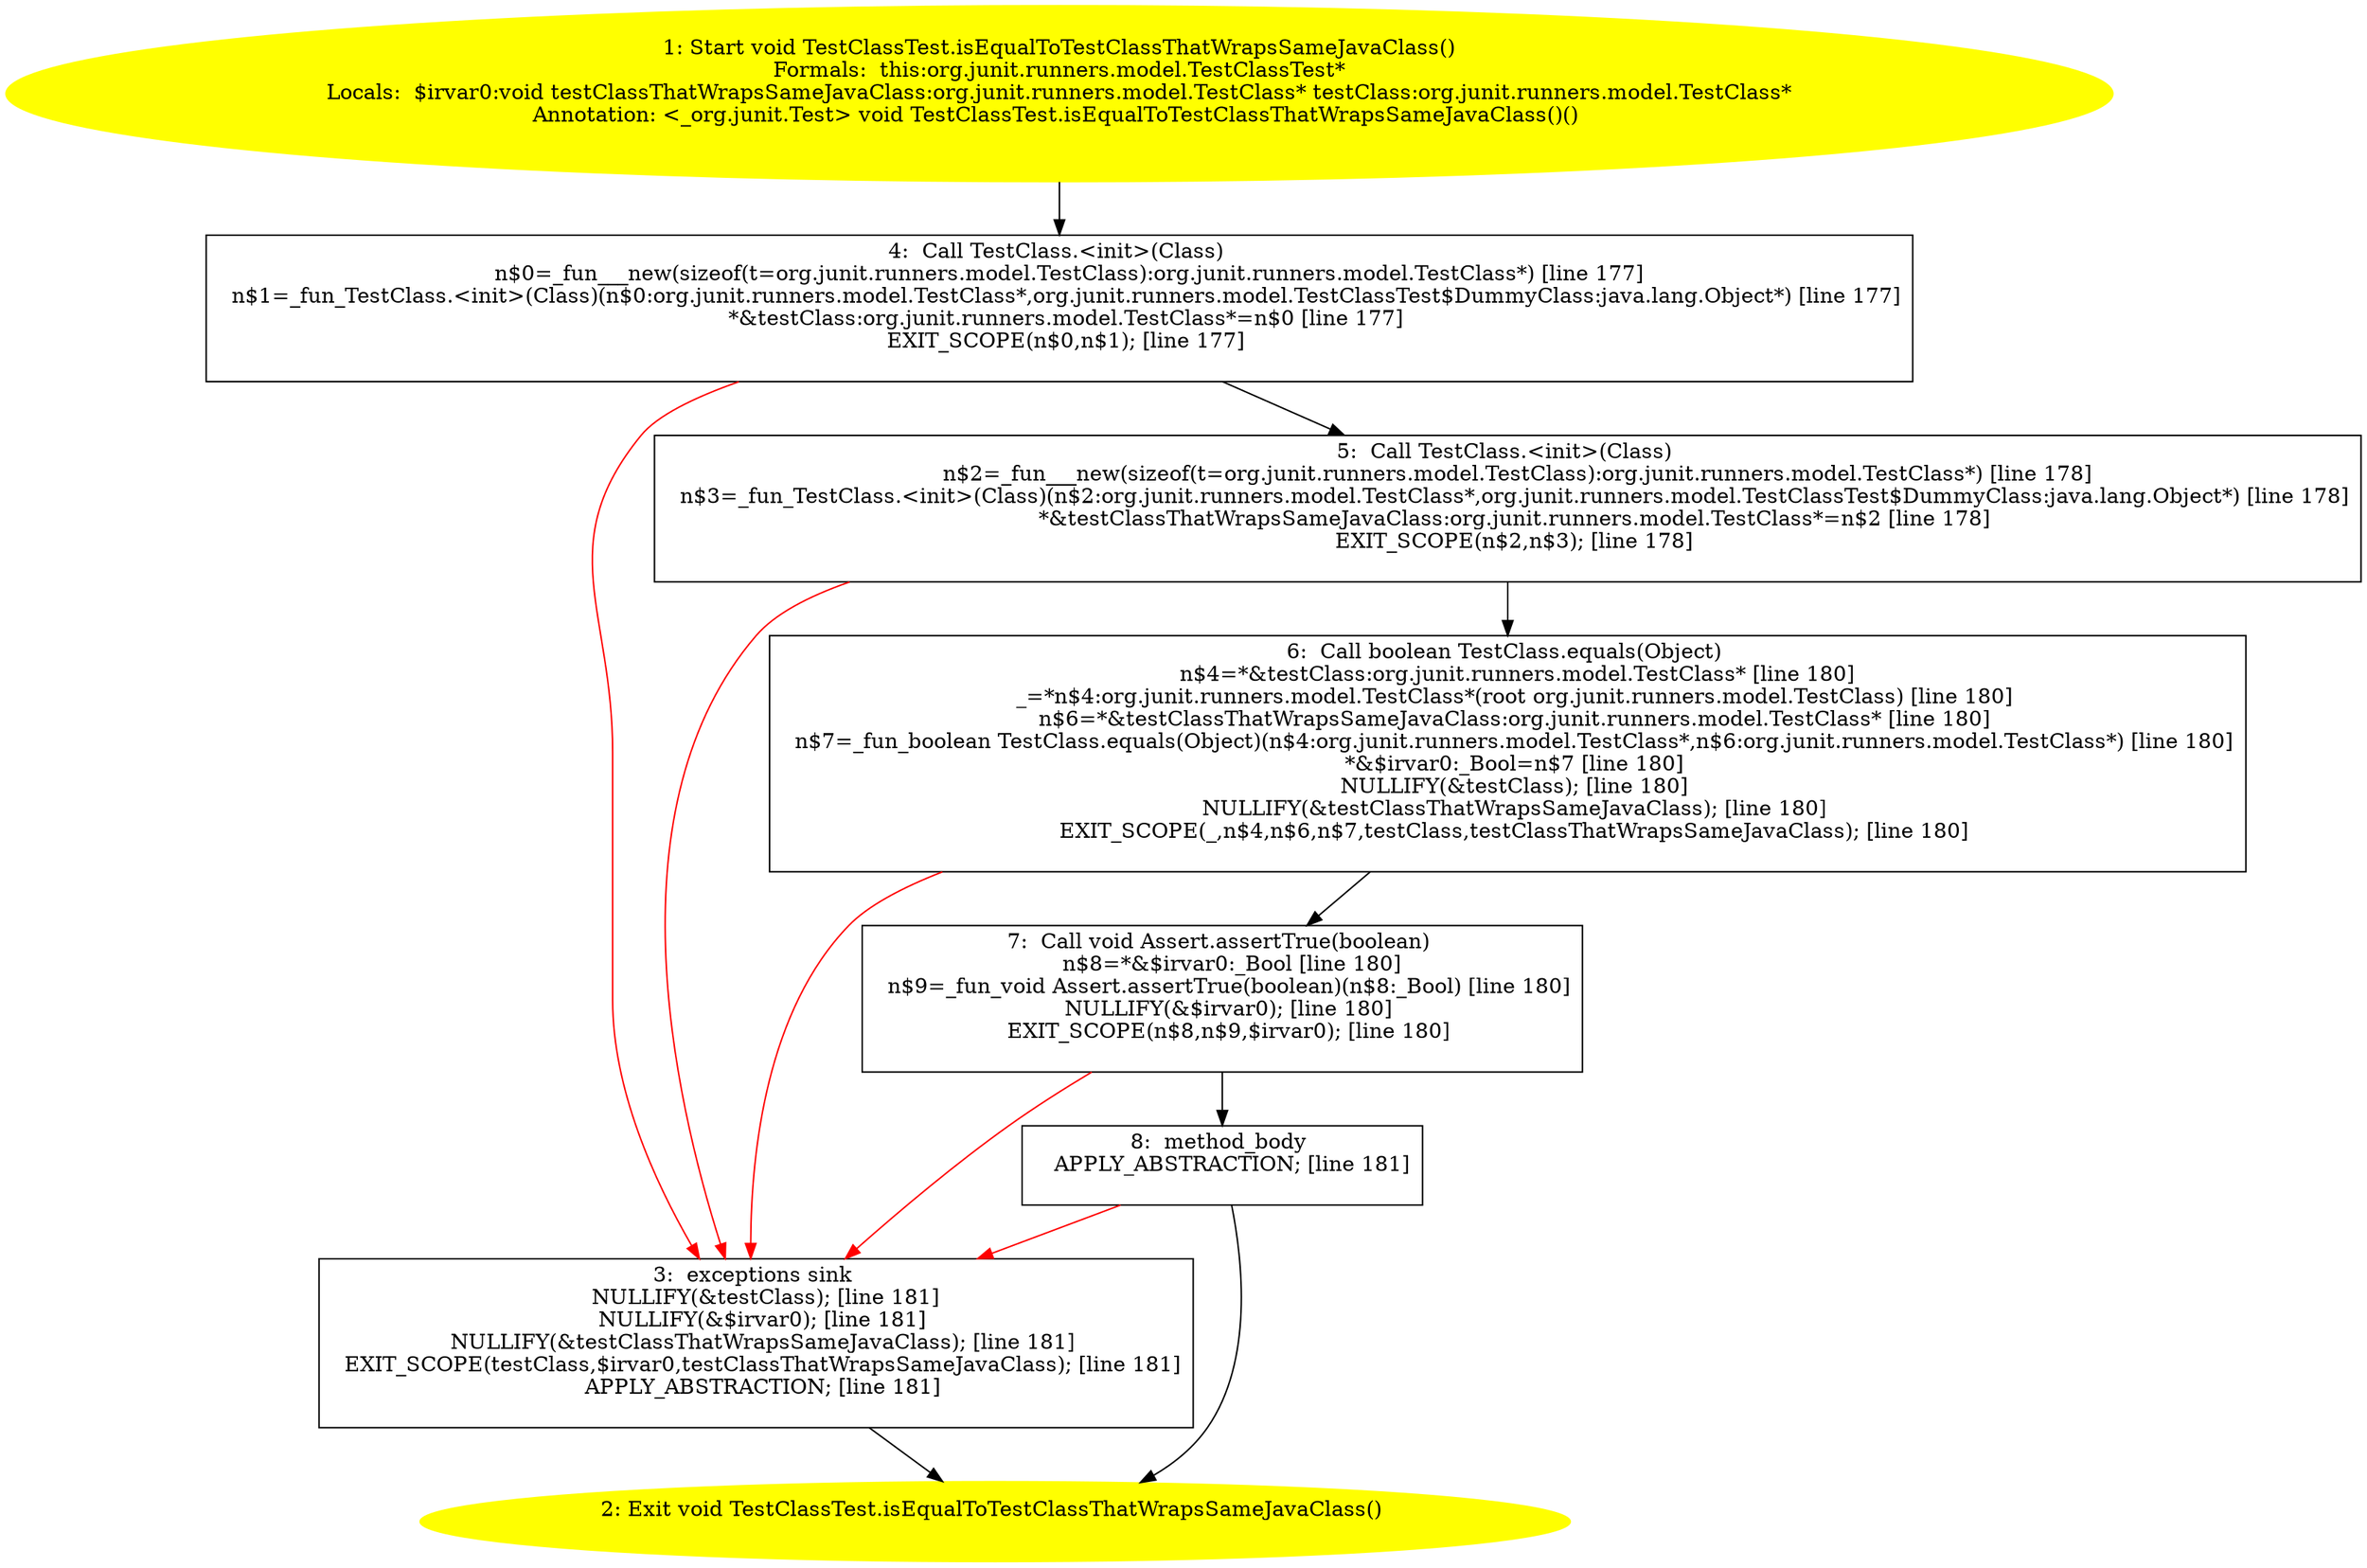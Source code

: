 /* @generated */
digraph cfg {
"org.junit.runners.model.TestClassTest.isEqualToTestClassThatWrapsSameJavaClass():void.45239e9cf62ee676d5458a1ea0c50ca2_1" [label="1: Start void TestClassTest.isEqualToTestClassThatWrapsSameJavaClass()\nFormals:  this:org.junit.runners.model.TestClassTest*\nLocals:  $irvar0:void testClassThatWrapsSameJavaClass:org.junit.runners.model.TestClass* testClass:org.junit.runners.model.TestClass*\nAnnotation: <_org.junit.Test> void TestClassTest.isEqualToTestClassThatWrapsSameJavaClass()() \n  " color=yellow style=filled]
	

	 "org.junit.runners.model.TestClassTest.isEqualToTestClassThatWrapsSameJavaClass():void.45239e9cf62ee676d5458a1ea0c50ca2_1" -> "org.junit.runners.model.TestClassTest.isEqualToTestClassThatWrapsSameJavaClass():void.45239e9cf62ee676d5458a1ea0c50ca2_4" ;
"org.junit.runners.model.TestClassTest.isEqualToTestClassThatWrapsSameJavaClass():void.45239e9cf62ee676d5458a1ea0c50ca2_2" [label="2: Exit void TestClassTest.isEqualToTestClassThatWrapsSameJavaClass() \n  " color=yellow style=filled]
	

"org.junit.runners.model.TestClassTest.isEqualToTestClassThatWrapsSameJavaClass():void.45239e9cf62ee676d5458a1ea0c50ca2_3" [label="3:  exceptions sink \n   NULLIFY(&testClass); [line 181]\n  NULLIFY(&$irvar0); [line 181]\n  NULLIFY(&testClassThatWrapsSameJavaClass); [line 181]\n  EXIT_SCOPE(testClass,$irvar0,testClassThatWrapsSameJavaClass); [line 181]\n  APPLY_ABSTRACTION; [line 181]\n " shape="box"]
	

	 "org.junit.runners.model.TestClassTest.isEqualToTestClassThatWrapsSameJavaClass():void.45239e9cf62ee676d5458a1ea0c50ca2_3" -> "org.junit.runners.model.TestClassTest.isEqualToTestClassThatWrapsSameJavaClass():void.45239e9cf62ee676d5458a1ea0c50ca2_2" ;
"org.junit.runners.model.TestClassTest.isEqualToTestClassThatWrapsSameJavaClass():void.45239e9cf62ee676d5458a1ea0c50ca2_4" [label="4:  Call TestClass.<init>(Class) \n   n$0=_fun___new(sizeof(t=org.junit.runners.model.TestClass):org.junit.runners.model.TestClass*) [line 177]\n  n$1=_fun_TestClass.<init>(Class)(n$0:org.junit.runners.model.TestClass*,org.junit.runners.model.TestClassTest$DummyClass:java.lang.Object*) [line 177]\n  *&testClass:org.junit.runners.model.TestClass*=n$0 [line 177]\n  EXIT_SCOPE(n$0,n$1); [line 177]\n " shape="box"]
	

	 "org.junit.runners.model.TestClassTest.isEqualToTestClassThatWrapsSameJavaClass():void.45239e9cf62ee676d5458a1ea0c50ca2_4" -> "org.junit.runners.model.TestClassTest.isEqualToTestClassThatWrapsSameJavaClass():void.45239e9cf62ee676d5458a1ea0c50ca2_5" ;
	 "org.junit.runners.model.TestClassTest.isEqualToTestClassThatWrapsSameJavaClass():void.45239e9cf62ee676d5458a1ea0c50ca2_4" -> "org.junit.runners.model.TestClassTest.isEqualToTestClassThatWrapsSameJavaClass():void.45239e9cf62ee676d5458a1ea0c50ca2_3" [color="red" ];
"org.junit.runners.model.TestClassTest.isEqualToTestClassThatWrapsSameJavaClass():void.45239e9cf62ee676d5458a1ea0c50ca2_5" [label="5:  Call TestClass.<init>(Class) \n   n$2=_fun___new(sizeof(t=org.junit.runners.model.TestClass):org.junit.runners.model.TestClass*) [line 178]\n  n$3=_fun_TestClass.<init>(Class)(n$2:org.junit.runners.model.TestClass*,org.junit.runners.model.TestClassTest$DummyClass:java.lang.Object*) [line 178]\n  *&testClassThatWrapsSameJavaClass:org.junit.runners.model.TestClass*=n$2 [line 178]\n  EXIT_SCOPE(n$2,n$3); [line 178]\n " shape="box"]
	

	 "org.junit.runners.model.TestClassTest.isEqualToTestClassThatWrapsSameJavaClass():void.45239e9cf62ee676d5458a1ea0c50ca2_5" -> "org.junit.runners.model.TestClassTest.isEqualToTestClassThatWrapsSameJavaClass():void.45239e9cf62ee676d5458a1ea0c50ca2_6" ;
	 "org.junit.runners.model.TestClassTest.isEqualToTestClassThatWrapsSameJavaClass():void.45239e9cf62ee676d5458a1ea0c50ca2_5" -> "org.junit.runners.model.TestClassTest.isEqualToTestClassThatWrapsSameJavaClass():void.45239e9cf62ee676d5458a1ea0c50ca2_3" [color="red" ];
"org.junit.runners.model.TestClassTest.isEqualToTestClassThatWrapsSameJavaClass():void.45239e9cf62ee676d5458a1ea0c50ca2_6" [label="6:  Call boolean TestClass.equals(Object) \n   n$4=*&testClass:org.junit.runners.model.TestClass* [line 180]\n  _=*n$4:org.junit.runners.model.TestClass*(root org.junit.runners.model.TestClass) [line 180]\n  n$6=*&testClassThatWrapsSameJavaClass:org.junit.runners.model.TestClass* [line 180]\n  n$7=_fun_boolean TestClass.equals(Object)(n$4:org.junit.runners.model.TestClass*,n$6:org.junit.runners.model.TestClass*) [line 180]\n  *&$irvar0:_Bool=n$7 [line 180]\n  NULLIFY(&testClass); [line 180]\n  NULLIFY(&testClassThatWrapsSameJavaClass); [line 180]\n  EXIT_SCOPE(_,n$4,n$6,n$7,testClass,testClassThatWrapsSameJavaClass); [line 180]\n " shape="box"]
	

	 "org.junit.runners.model.TestClassTest.isEqualToTestClassThatWrapsSameJavaClass():void.45239e9cf62ee676d5458a1ea0c50ca2_6" -> "org.junit.runners.model.TestClassTest.isEqualToTestClassThatWrapsSameJavaClass():void.45239e9cf62ee676d5458a1ea0c50ca2_7" ;
	 "org.junit.runners.model.TestClassTest.isEqualToTestClassThatWrapsSameJavaClass():void.45239e9cf62ee676d5458a1ea0c50ca2_6" -> "org.junit.runners.model.TestClassTest.isEqualToTestClassThatWrapsSameJavaClass():void.45239e9cf62ee676d5458a1ea0c50ca2_3" [color="red" ];
"org.junit.runners.model.TestClassTest.isEqualToTestClassThatWrapsSameJavaClass():void.45239e9cf62ee676d5458a1ea0c50ca2_7" [label="7:  Call void Assert.assertTrue(boolean) \n   n$8=*&$irvar0:_Bool [line 180]\n  n$9=_fun_void Assert.assertTrue(boolean)(n$8:_Bool) [line 180]\n  NULLIFY(&$irvar0); [line 180]\n  EXIT_SCOPE(n$8,n$9,$irvar0); [line 180]\n " shape="box"]
	

	 "org.junit.runners.model.TestClassTest.isEqualToTestClassThatWrapsSameJavaClass():void.45239e9cf62ee676d5458a1ea0c50ca2_7" -> "org.junit.runners.model.TestClassTest.isEqualToTestClassThatWrapsSameJavaClass():void.45239e9cf62ee676d5458a1ea0c50ca2_8" ;
	 "org.junit.runners.model.TestClassTest.isEqualToTestClassThatWrapsSameJavaClass():void.45239e9cf62ee676d5458a1ea0c50ca2_7" -> "org.junit.runners.model.TestClassTest.isEqualToTestClassThatWrapsSameJavaClass():void.45239e9cf62ee676d5458a1ea0c50ca2_3" [color="red" ];
"org.junit.runners.model.TestClassTest.isEqualToTestClassThatWrapsSameJavaClass():void.45239e9cf62ee676d5458a1ea0c50ca2_8" [label="8:  method_body \n   APPLY_ABSTRACTION; [line 181]\n " shape="box"]
	

	 "org.junit.runners.model.TestClassTest.isEqualToTestClassThatWrapsSameJavaClass():void.45239e9cf62ee676d5458a1ea0c50ca2_8" -> "org.junit.runners.model.TestClassTest.isEqualToTestClassThatWrapsSameJavaClass():void.45239e9cf62ee676d5458a1ea0c50ca2_2" ;
	 "org.junit.runners.model.TestClassTest.isEqualToTestClassThatWrapsSameJavaClass():void.45239e9cf62ee676d5458a1ea0c50ca2_8" -> "org.junit.runners.model.TestClassTest.isEqualToTestClassThatWrapsSameJavaClass():void.45239e9cf62ee676d5458a1ea0c50ca2_3" [color="red" ];
}
